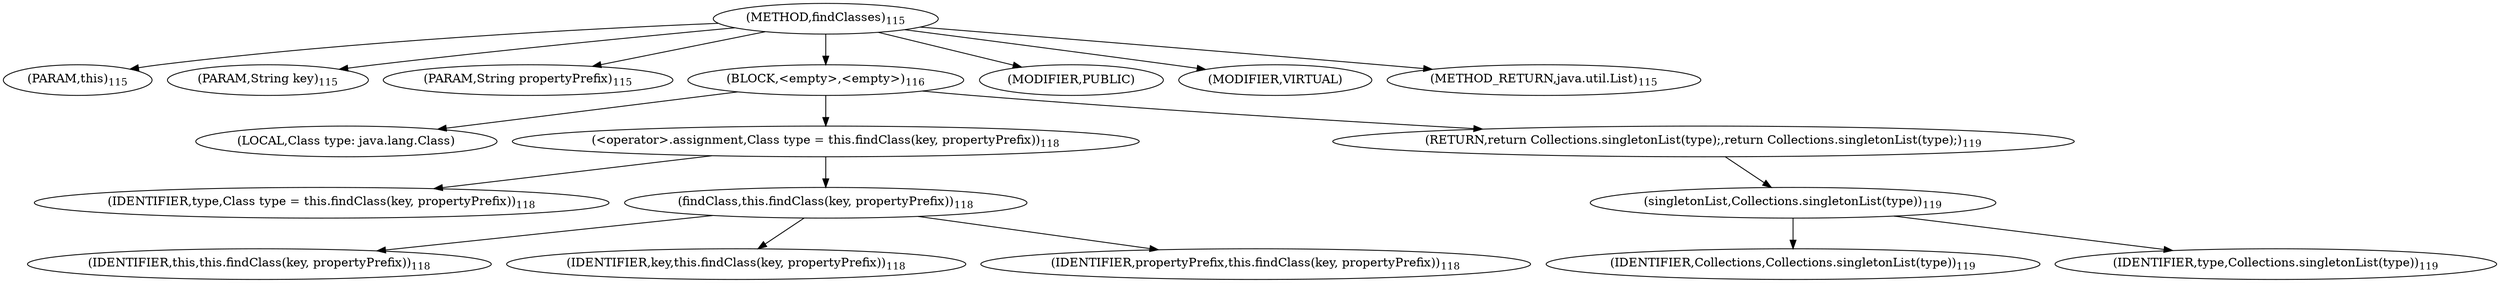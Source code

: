 digraph "findClasses" {  
"312" [label = <(METHOD,findClasses)<SUB>115</SUB>> ]
"32" [label = <(PARAM,this)<SUB>115</SUB>> ]
"313" [label = <(PARAM,String key)<SUB>115</SUB>> ]
"314" [label = <(PARAM,String propertyPrefix)<SUB>115</SUB>> ]
"315" [label = <(BLOCK,&lt;empty&gt;,&lt;empty&gt;)<SUB>116</SUB>> ]
"316" [label = <(LOCAL,Class type: java.lang.Class)> ]
"317" [label = <(&lt;operator&gt;.assignment,Class type = this.findClass(key, propertyPrefix))<SUB>118</SUB>> ]
"318" [label = <(IDENTIFIER,type,Class type = this.findClass(key, propertyPrefix))<SUB>118</SUB>> ]
"319" [label = <(findClass,this.findClass(key, propertyPrefix))<SUB>118</SUB>> ]
"31" [label = <(IDENTIFIER,this,this.findClass(key, propertyPrefix))<SUB>118</SUB>> ]
"320" [label = <(IDENTIFIER,key,this.findClass(key, propertyPrefix))<SUB>118</SUB>> ]
"321" [label = <(IDENTIFIER,propertyPrefix,this.findClass(key, propertyPrefix))<SUB>118</SUB>> ]
"322" [label = <(RETURN,return Collections.singletonList(type);,return Collections.singletonList(type);)<SUB>119</SUB>> ]
"323" [label = <(singletonList,Collections.singletonList(type))<SUB>119</SUB>> ]
"324" [label = <(IDENTIFIER,Collections,Collections.singletonList(type))<SUB>119</SUB>> ]
"325" [label = <(IDENTIFIER,type,Collections.singletonList(type))<SUB>119</SUB>> ]
"326" [label = <(MODIFIER,PUBLIC)> ]
"327" [label = <(MODIFIER,VIRTUAL)> ]
"328" [label = <(METHOD_RETURN,java.util.List)<SUB>115</SUB>> ]
  "312" -> "32" 
  "312" -> "313" 
  "312" -> "314" 
  "312" -> "315" 
  "312" -> "326" 
  "312" -> "327" 
  "312" -> "328" 
  "315" -> "316" 
  "315" -> "317" 
  "315" -> "322" 
  "317" -> "318" 
  "317" -> "319" 
  "319" -> "31" 
  "319" -> "320" 
  "319" -> "321" 
  "322" -> "323" 
  "323" -> "324" 
  "323" -> "325" 
}
